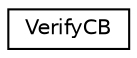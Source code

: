 digraph "Graphical Class Hierarchy"
{
  edge [fontname="Helvetica",fontsize="10",labelfontname="Helvetica",labelfontsize="10"];
  node [fontname="Helvetica",fontsize="10",shape=record];
  rankdir="LR";
  Node1 [label="VerifyCB",height=0.2,width=0.4,color="black", fillcolor="white", style="filled",URL="$struct_verify_c_b.html"];
}

